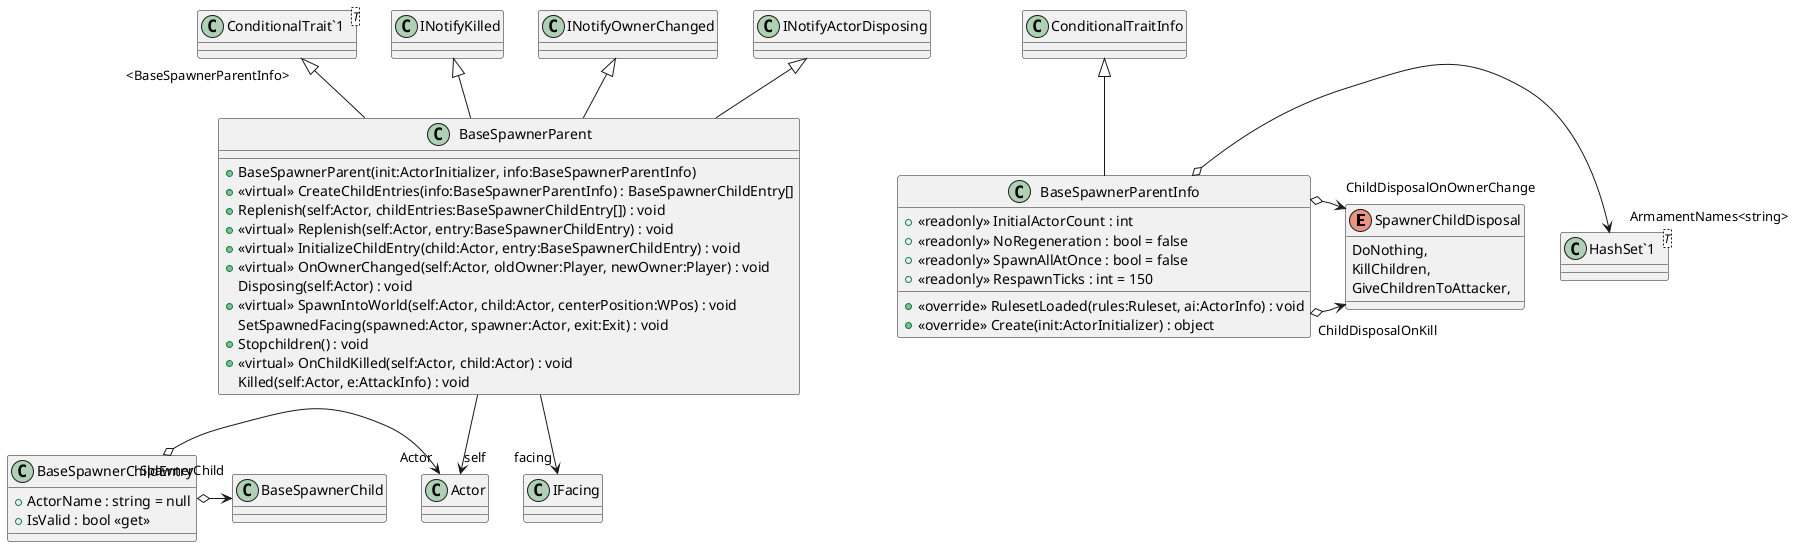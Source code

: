 @startuml
enum SpawnerChildDisposal {
    DoNothing,
    KillChildren,
    GiveChildrenToAttacker,
}
class BaseSpawnerChildEntry {
    + ActorName : string = null
    + IsValid : bool <<get>>
}
class BaseSpawnerParentInfo {
    + <<readonly>> InitialActorCount : int
    + <<readonly>> NoRegeneration : bool = false
    + <<readonly>> SpawnAllAtOnce : bool = false
    + <<readonly>> RespawnTicks : int = 150
    + <<override>> RulesetLoaded(rules:Ruleset, ai:ActorInfo) : void
    + <<override>> Create(init:ActorInitializer) : object
}
class BaseSpawnerParent {
    + BaseSpawnerParent(init:ActorInitializer, info:BaseSpawnerParentInfo)
    + <<virtual>> CreateChildEntries(info:BaseSpawnerParentInfo) : BaseSpawnerChildEntry[]
    + Replenish(self:Actor, childEntries:BaseSpawnerChildEntry[]) : void
    + <<virtual>> Replenish(self:Actor, entry:BaseSpawnerChildEntry) : void
    + <<virtual>> InitializeChildEntry(child:Actor, entry:BaseSpawnerChildEntry) : void
    + <<virtual>> OnOwnerChanged(self:Actor, oldOwner:Player, newOwner:Player) : void
    Disposing(self:Actor) : void
    + <<virtual>> SpawnIntoWorld(self:Actor, child:Actor, centerPosition:WPos) : void
    SetSpawnedFacing(spawned:Actor, spawner:Actor, exit:Exit) : void
    + Stopchildren() : void
    + <<virtual>> OnChildKilled(self:Actor, child:Actor) : void
    Killed(self:Actor, e:AttackInfo) : void
}
class "HashSet`1"<T> {
}
class "ConditionalTrait`1"<T> {
}
BaseSpawnerChildEntry o-> "Actor" Actor
BaseSpawnerChildEntry o-> "SpawnerChild" BaseSpawnerChild
ConditionalTraitInfo <|-- BaseSpawnerParentInfo
BaseSpawnerParentInfo o-> "ArmamentNames<string>" "HashSet`1"
BaseSpawnerParentInfo o-> "ChildDisposalOnKill" SpawnerChildDisposal
BaseSpawnerParentInfo o-> "ChildDisposalOnOwnerChange" SpawnerChildDisposal
"ConditionalTrait`1" "<BaseSpawnerParentInfo>" <|-- BaseSpawnerParent
INotifyKilled <|-- BaseSpawnerParent
INotifyOwnerChanged <|-- BaseSpawnerParent
INotifyActorDisposing <|-- BaseSpawnerParent
BaseSpawnerParent --> "self" Actor
BaseSpawnerParent --> "facing" IFacing
@enduml
